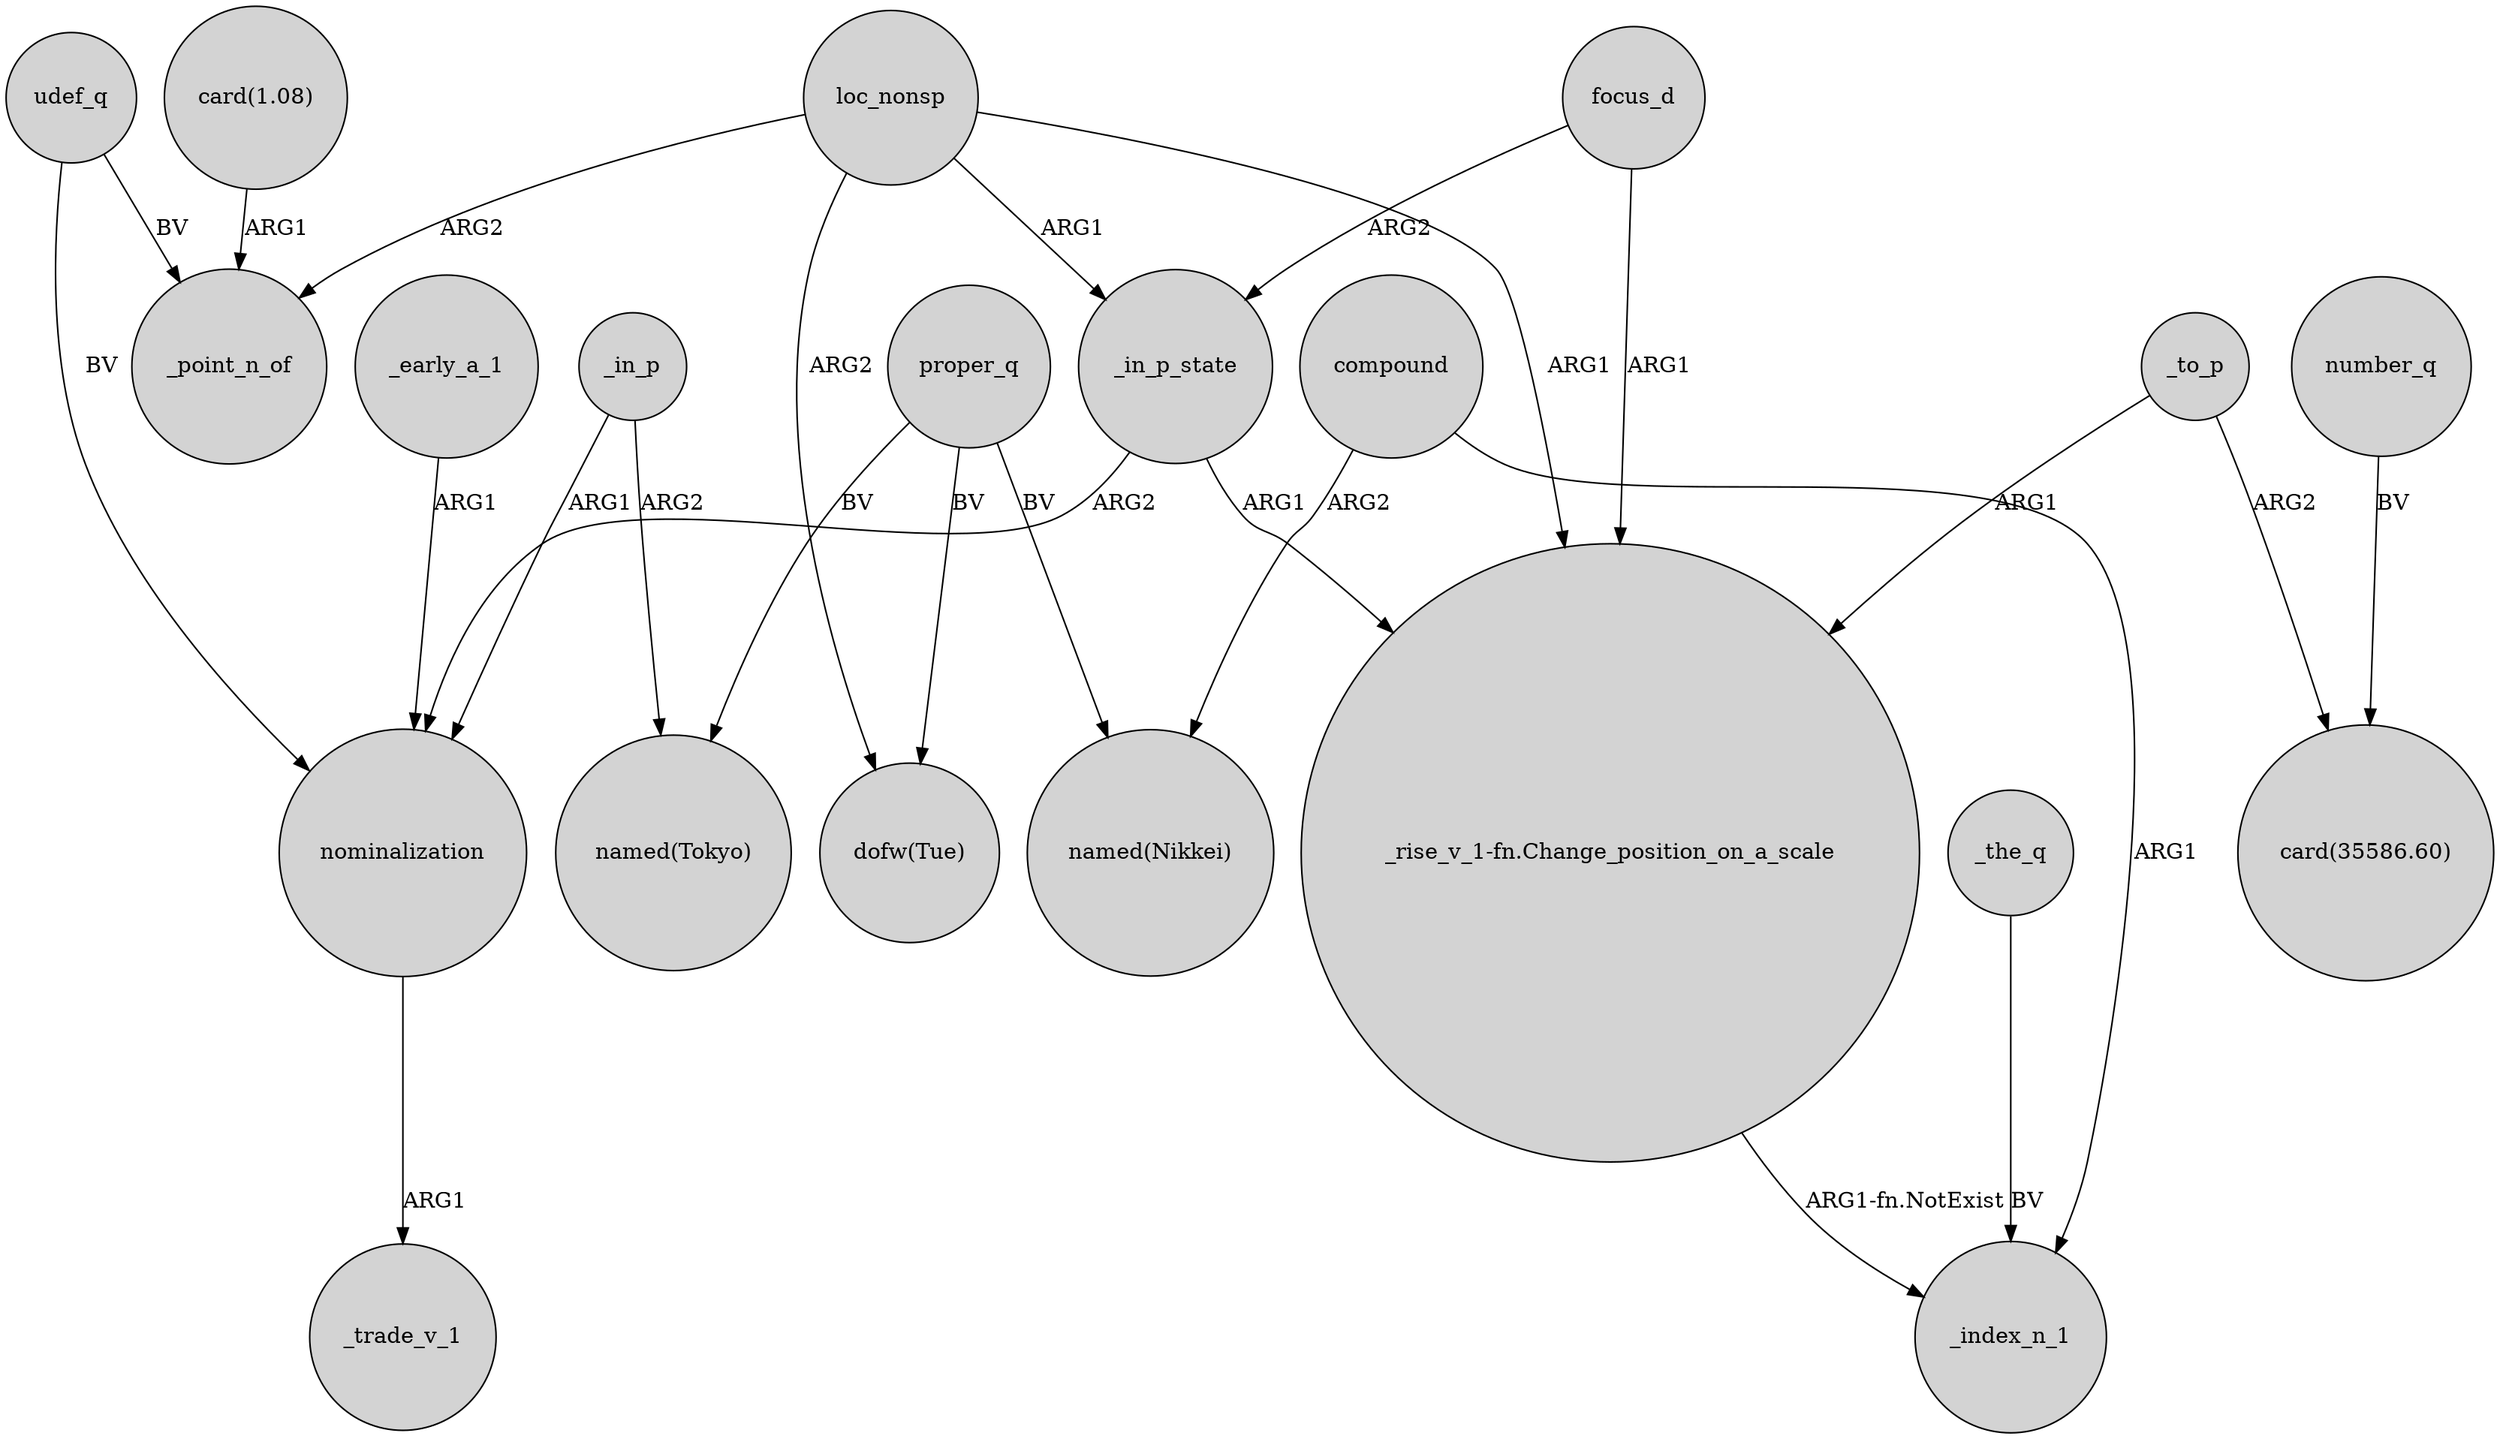digraph {
	node [shape=circle style=filled]
	loc_nonsp -> _point_n_of [label=ARG2]
	_to_p -> "card(35586.60)" [label=ARG2]
	focus_d -> _in_p_state [label=ARG2]
	number_q -> "card(35586.60)" [label=BV]
	"card(1.08)" -> _point_n_of [label=ARG1]
	_early_a_1 -> nominalization [label=ARG1]
	proper_q -> "dofw(Tue)" [label=BV]
	nominalization -> _trade_v_1 [label=ARG1]
	proper_q -> "named(Tokyo)" [label=BV]
	proper_q -> "named(Nikkei)" [label=BV]
	"_rise_v_1-fn.Change_position_on_a_scale" -> _index_n_1 [label="ARG1-fn.NotExist"]
	loc_nonsp -> "dofw(Tue)" [label=ARG2]
	compound -> "named(Nikkei)" [label=ARG2]
	loc_nonsp -> "_rise_v_1-fn.Change_position_on_a_scale" [label=ARG1]
	_in_p -> nominalization [label=ARG1]
	focus_d -> "_rise_v_1-fn.Change_position_on_a_scale" [label=ARG1]
	_in_p_state -> nominalization [label=ARG2]
	udef_q -> nominalization [label=BV]
	_the_q -> _index_n_1 [label=BV]
	loc_nonsp -> _in_p_state [label=ARG1]
	_in_p_state -> "_rise_v_1-fn.Change_position_on_a_scale" [label=ARG1]
	_in_p -> "named(Tokyo)" [label=ARG2]
	_to_p -> "_rise_v_1-fn.Change_position_on_a_scale" [label=ARG1]
	compound -> _index_n_1 [label=ARG1]
	udef_q -> _point_n_of [label=BV]
}

